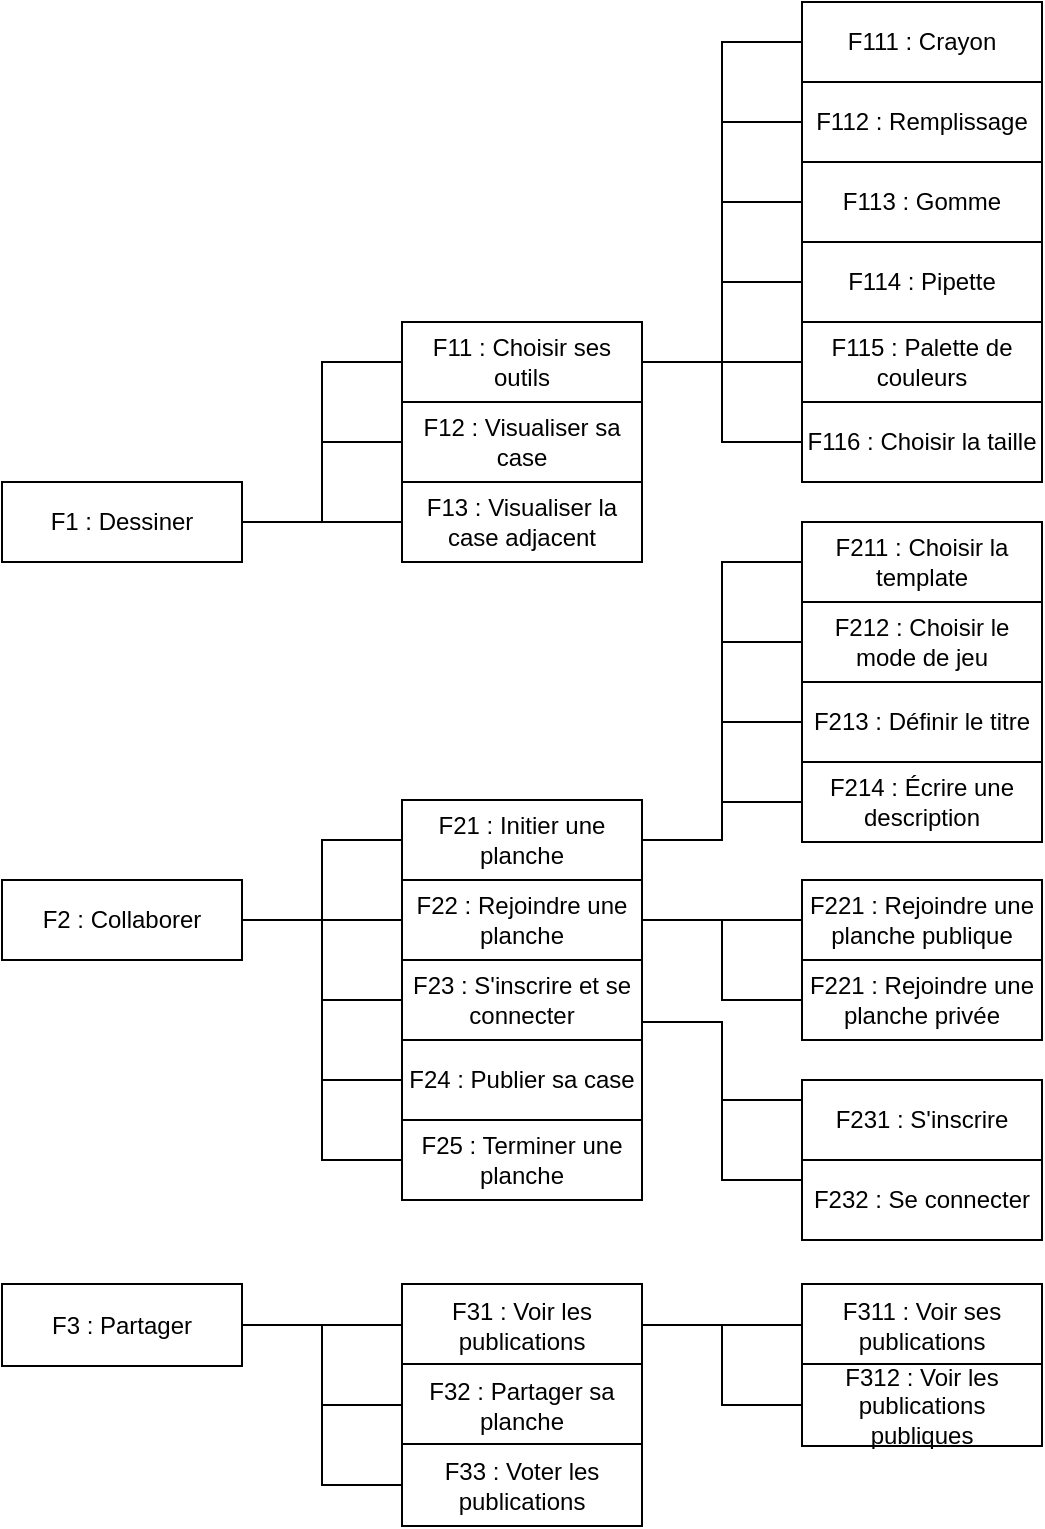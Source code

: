 <mxfile version="13.7.9" type="device"><diagram id="JySwimGWojjdrn4nQhIW" name="Page-1"><mxGraphModel dx="1422" dy="806" grid="1" gridSize="10" guides="1" tooltips="1" connect="1" arrows="1" fold="1" page="1" pageScale="1" pageWidth="850" pageHeight="1100" math="0" shadow="0"><root><mxCell id="0"/><mxCell id="1" parent="0"/><mxCell id="AzIKr4bs9a29x3UgIk9P-8" style="edgeStyle=orthogonalEdgeStyle;rounded=0;orthogonalLoop=1;jettySize=auto;html=1;entryX=0;entryY=0.5;entryDx=0;entryDy=0;endArrow=none;endFill=0;" edge="1" parent="1" source="AzIKr4bs9a29x3UgIk9P-1" target="AzIKr4bs9a29x3UgIk9P-6"><mxGeometry relative="1" as="geometry"/></mxCell><mxCell id="AzIKr4bs9a29x3UgIk9P-9" style="edgeStyle=orthogonalEdgeStyle;rounded=0;orthogonalLoop=1;jettySize=auto;html=1;entryX=0;entryY=0.5;entryDx=0;entryDy=0;endArrow=none;endFill=0;" edge="1" parent="1" source="AzIKr4bs9a29x3UgIk9P-1" target="AzIKr4bs9a29x3UgIk9P-5"><mxGeometry relative="1" as="geometry"/></mxCell><mxCell id="AzIKr4bs9a29x3UgIk9P-10" style="edgeStyle=orthogonalEdgeStyle;rounded=0;orthogonalLoop=1;jettySize=auto;html=1;entryX=0;entryY=0.5;entryDx=0;entryDy=0;endArrow=none;endFill=0;" edge="1" parent="1" source="AzIKr4bs9a29x3UgIk9P-1" target="AzIKr4bs9a29x3UgIk9P-7"><mxGeometry relative="1" as="geometry"/></mxCell><mxCell id="AzIKr4bs9a29x3UgIk9P-1" value="F1 : Dessiner" style="rounded=0;whiteSpace=wrap;html=1;" vertex="1" parent="1"><mxGeometry x="40" y="320" width="120" height="40" as="geometry"/></mxCell><mxCell id="AzIKr4bs9a29x3UgIk9P-14" style="edgeStyle=orthogonalEdgeStyle;rounded=0;orthogonalLoop=1;jettySize=auto;html=1;entryX=0;entryY=0.5;entryDx=0;entryDy=0;endArrow=none;endFill=0;" edge="1" parent="1" source="AzIKr4bs9a29x3UgIk9P-3" target="AzIKr4bs9a29x3UgIk9P-11"><mxGeometry relative="1" as="geometry"/></mxCell><mxCell id="AzIKr4bs9a29x3UgIk9P-15" style="edgeStyle=orthogonalEdgeStyle;rounded=0;orthogonalLoop=1;jettySize=auto;html=1;entryX=0;entryY=0.5;entryDx=0;entryDy=0;endArrow=none;endFill=0;" edge="1" parent="1" source="AzIKr4bs9a29x3UgIk9P-3" target="AzIKr4bs9a29x3UgIk9P-12"><mxGeometry relative="1" as="geometry"/></mxCell><mxCell id="AzIKr4bs9a29x3UgIk9P-16" style="edgeStyle=orthogonalEdgeStyle;rounded=0;orthogonalLoop=1;jettySize=auto;html=1;entryX=0;entryY=0.5;entryDx=0;entryDy=0;endArrow=none;endFill=0;" edge="1" parent="1" source="AzIKr4bs9a29x3UgIk9P-3" target="AzIKr4bs9a29x3UgIk9P-13"><mxGeometry relative="1" as="geometry"/></mxCell><mxCell id="AzIKr4bs9a29x3UgIk9P-28" style="edgeStyle=orthogonalEdgeStyle;rounded=0;orthogonalLoop=1;jettySize=auto;html=1;entryX=0;entryY=0.5;entryDx=0;entryDy=0;endArrow=none;endFill=0;" edge="1" parent="1" source="AzIKr4bs9a29x3UgIk9P-3" target="AzIKr4bs9a29x3UgIk9P-27"><mxGeometry relative="1" as="geometry"/></mxCell><mxCell id="AzIKr4bs9a29x3UgIk9P-67" style="edgeStyle=orthogonalEdgeStyle;rounded=0;orthogonalLoop=1;jettySize=auto;html=1;entryX=0;entryY=0.5;entryDx=0;entryDy=0;endArrow=none;endFill=0;" edge="1" parent="1" source="AzIKr4bs9a29x3UgIk9P-3" target="AzIKr4bs9a29x3UgIk9P-66"><mxGeometry relative="1" as="geometry"/></mxCell><mxCell id="AzIKr4bs9a29x3UgIk9P-3" value="F2 : Collaborer" style="rounded=0;whiteSpace=wrap;html=1;" vertex="1" parent="1"><mxGeometry x="40" y="519" width="120" height="40" as="geometry"/></mxCell><mxCell id="AzIKr4bs9a29x3UgIk9P-29" style="edgeStyle=orthogonalEdgeStyle;rounded=0;orthogonalLoop=1;jettySize=auto;html=1;entryX=0;entryY=0.5;entryDx=0;entryDy=0;endArrow=none;endFill=0;" edge="1" parent="1" source="AzIKr4bs9a29x3UgIk9P-4" target="AzIKr4bs9a29x3UgIk9P-25"><mxGeometry relative="1" as="geometry"/></mxCell><mxCell id="AzIKr4bs9a29x3UgIk9P-30" style="edgeStyle=orthogonalEdgeStyle;rounded=0;orthogonalLoop=1;jettySize=auto;html=1;entryX=0;entryY=0.5;entryDx=0;entryDy=0;endArrow=none;endFill=0;" edge="1" parent="1" source="AzIKr4bs9a29x3UgIk9P-4" target="AzIKr4bs9a29x3UgIk9P-26"><mxGeometry relative="1" as="geometry"/></mxCell><mxCell id="AzIKr4bs9a29x3UgIk9P-36" style="edgeStyle=orthogonalEdgeStyle;rounded=0;orthogonalLoop=1;jettySize=auto;html=1;entryX=0;entryY=0.5;entryDx=0;entryDy=0;endArrow=none;endFill=0;" edge="1" parent="1" source="AzIKr4bs9a29x3UgIk9P-4" target="AzIKr4bs9a29x3UgIk9P-35"><mxGeometry relative="1" as="geometry"/></mxCell><mxCell id="AzIKr4bs9a29x3UgIk9P-4" value="F3 : Partager" style="rounded=0;whiteSpace=wrap;html=1;" vertex="1" parent="1"><mxGeometry x="40" y="721" width="120" height="41" as="geometry"/></mxCell><mxCell id="AzIKr4bs9a29x3UgIk9P-40" style="edgeStyle=orthogonalEdgeStyle;rounded=0;orthogonalLoop=1;jettySize=auto;html=1;entryX=0;entryY=0.5;entryDx=0;entryDy=0;endArrow=none;endFill=0;" edge="1" parent="1" source="AzIKr4bs9a29x3UgIk9P-5" target="AzIKr4bs9a29x3UgIk9P-37"><mxGeometry relative="1" as="geometry"/></mxCell><mxCell id="AzIKr4bs9a29x3UgIk9P-41" style="edgeStyle=orthogonalEdgeStyle;rounded=0;orthogonalLoop=1;jettySize=auto;html=1;endArrow=none;endFill=0;" edge="1" parent="1" source="AzIKr4bs9a29x3UgIk9P-5" target="AzIKr4bs9a29x3UgIk9P-38"><mxGeometry relative="1" as="geometry"/></mxCell><mxCell id="AzIKr4bs9a29x3UgIk9P-42" style="edgeStyle=orthogonalEdgeStyle;rounded=0;orthogonalLoop=1;jettySize=auto;html=1;entryX=0;entryY=0.5;entryDx=0;entryDy=0;endArrow=none;endFill=0;" edge="1" parent="1" source="AzIKr4bs9a29x3UgIk9P-5" target="AzIKr4bs9a29x3UgIk9P-39"><mxGeometry relative="1" as="geometry"/></mxCell><mxCell id="AzIKr4bs9a29x3UgIk9P-44" style="edgeStyle=orthogonalEdgeStyle;rounded=0;orthogonalLoop=1;jettySize=auto;html=1;entryX=0;entryY=0.5;entryDx=0;entryDy=0;endArrow=none;endFill=0;" edge="1" parent="1" source="AzIKr4bs9a29x3UgIk9P-5" target="AzIKr4bs9a29x3UgIk9P-38"><mxGeometry relative="1" as="geometry"/></mxCell><mxCell id="AzIKr4bs9a29x3UgIk9P-50" style="edgeStyle=orthogonalEdgeStyle;rounded=0;orthogonalLoop=1;jettySize=auto;html=1;entryX=0;entryY=0.5;entryDx=0;entryDy=0;endArrow=none;endFill=0;" edge="1" parent="1" source="AzIKr4bs9a29x3UgIk9P-5" target="AzIKr4bs9a29x3UgIk9P-48"><mxGeometry relative="1" as="geometry"/></mxCell><mxCell id="AzIKr4bs9a29x3UgIk9P-57" style="edgeStyle=orthogonalEdgeStyle;rounded=0;orthogonalLoop=1;jettySize=auto;html=1;entryX=0;entryY=0.5;entryDx=0;entryDy=0;endArrow=none;endFill=0;" edge="1" parent="1" source="AzIKr4bs9a29x3UgIk9P-5" target="AzIKr4bs9a29x3UgIk9P-56"><mxGeometry relative="1" as="geometry"/></mxCell><mxCell id="AzIKr4bs9a29x3UgIk9P-71" style="edgeStyle=orthogonalEdgeStyle;rounded=0;orthogonalLoop=1;jettySize=auto;html=1;entryX=0;entryY=0.5;entryDx=0;entryDy=0;endArrow=none;endFill=0;" edge="1" parent="1" source="AzIKr4bs9a29x3UgIk9P-5" target="AzIKr4bs9a29x3UgIk9P-70"><mxGeometry relative="1" as="geometry"/></mxCell><mxCell id="AzIKr4bs9a29x3UgIk9P-5" value="F11 : Choisir ses outils" style="rounded=0;whiteSpace=wrap;html=1;" vertex="1" parent="1"><mxGeometry x="240" y="240" width="120" height="40" as="geometry"/></mxCell><mxCell id="AzIKr4bs9a29x3UgIk9P-6" value="F12 : Visualiser sa case" style="rounded=0;whiteSpace=wrap;html=1;" vertex="1" parent="1"><mxGeometry x="240" y="280" width="120" height="40" as="geometry"/></mxCell><mxCell id="AzIKr4bs9a29x3UgIk9P-7" value="F13 : Visualiser la case adjacent" style="rounded=0;whiteSpace=wrap;html=1;" vertex="1" parent="1"><mxGeometry x="240" y="320" width="120" height="40" as="geometry"/></mxCell><mxCell id="AzIKr4bs9a29x3UgIk9P-59" style="edgeStyle=orthogonalEdgeStyle;rounded=0;orthogonalLoop=1;jettySize=auto;html=1;entryX=0;entryY=0.5;entryDx=0;entryDy=0;endArrow=none;endFill=0;" edge="1" parent="1" source="AzIKr4bs9a29x3UgIk9P-11" target="AzIKr4bs9a29x3UgIk9P-58"><mxGeometry relative="1" as="geometry"/></mxCell><mxCell id="AzIKr4bs9a29x3UgIk9P-61" style="edgeStyle=orthogonalEdgeStyle;rounded=0;orthogonalLoop=1;jettySize=auto;html=1;endArrow=none;endFill=0;" edge="1" parent="1" source="AzIKr4bs9a29x3UgIk9P-11" target="AzIKr4bs9a29x3UgIk9P-60"><mxGeometry relative="1" as="geometry"><Array as="points"><mxPoint x="400" y="499"/><mxPoint x="400" y="400"/></Array></mxGeometry></mxCell><mxCell id="AzIKr4bs9a29x3UgIk9P-64" style="edgeStyle=orthogonalEdgeStyle;rounded=0;orthogonalLoop=1;jettySize=auto;html=1;entryX=0;entryY=0.5;entryDx=0;entryDy=0;endArrow=none;endFill=0;" edge="1" parent="1" source="AzIKr4bs9a29x3UgIk9P-11" target="AzIKr4bs9a29x3UgIk9P-62"><mxGeometry relative="1" as="geometry"/></mxCell><mxCell id="AzIKr4bs9a29x3UgIk9P-65" style="edgeStyle=orthogonalEdgeStyle;rounded=0;orthogonalLoop=1;jettySize=auto;html=1;endArrow=none;endFill=0;" edge="1" parent="1" source="AzIKr4bs9a29x3UgIk9P-11" target="AzIKr4bs9a29x3UgIk9P-63"><mxGeometry relative="1" as="geometry"/></mxCell><mxCell id="AzIKr4bs9a29x3UgIk9P-11" value="F21 : Initier une planche" style="rounded=0;whiteSpace=wrap;html=1;" vertex="1" parent="1"><mxGeometry x="240" y="479" width="120" height="40" as="geometry"/></mxCell><mxCell id="AzIKr4bs9a29x3UgIk9P-19" style="edgeStyle=orthogonalEdgeStyle;rounded=0;orthogonalLoop=1;jettySize=auto;html=1;entryX=0;entryY=0.5;entryDx=0;entryDy=0;endArrow=none;endFill=0;" edge="1" parent="1" source="AzIKr4bs9a29x3UgIk9P-12" target="AzIKr4bs9a29x3UgIk9P-18"><mxGeometry relative="1" as="geometry"/></mxCell><mxCell id="AzIKr4bs9a29x3UgIk9P-20" style="edgeStyle=orthogonalEdgeStyle;rounded=0;orthogonalLoop=1;jettySize=auto;html=1;endArrow=none;endFill=0;" edge="1" parent="1" source="AzIKr4bs9a29x3UgIk9P-12" target="AzIKr4bs9a29x3UgIk9P-17"><mxGeometry relative="1" as="geometry"/></mxCell><mxCell id="AzIKr4bs9a29x3UgIk9P-12" value="F22 : Rejoindre une planche" style="rounded=0;whiteSpace=wrap;html=1;" vertex="1" parent="1"><mxGeometry x="240" y="519" width="120" height="40" as="geometry"/></mxCell><mxCell id="AzIKr4bs9a29x3UgIk9P-23" style="edgeStyle=orthogonalEdgeStyle;rounded=0;orthogonalLoop=1;jettySize=auto;html=1;entryX=0;entryY=0.5;entryDx=0;entryDy=0;endArrow=none;endFill=0;" edge="1" parent="1" source="AzIKr4bs9a29x3UgIk9P-13" target="AzIKr4bs9a29x3UgIk9P-21"><mxGeometry relative="1" as="geometry"><Array as="points"><mxPoint x="400" y="590"/><mxPoint x="400" y="629"/></Array></mxGeometry></mxCell><mxCell id="AzIKr4bs9a29x3UgIk9P-24" style="edgeStyle=orthogonalEdgeStyle;rounded=0;orthogonalLoop=1;jettySize=auto;html=1;entryX=0;entryY=0.5;entryDx=0;entryDy=0;endArrow=none;endFill=0;" edge="1" parent="1" source="AzIKr4bs9a29x3UgIk9P-13" target="AzIKr4bs9a29x3UgIk9P-22"><mxGeometry relative="1" as="geometry"><Array as="points"><mxPoint x="400" y="590"/><mxPoint x="400" y="669"/></Array></mxGeometry></mxCell><mxCell id="AzIKr4bs9a29x3UgIk9P-13" value="F23 : S'inscrire et se connecter" style="rounded=0;whiteSpace=wrap;html=1;" vertex="1" parent="1"><mxGeometry x="240" y="559" width="120" height="40" as="geometry"/></mxCell><mxCell id="AzIKr4bs9a29x3UgIk9P-17" value="F221 : Rejoindre une planche publique" style="rounded=0;whiteSpace=wrap;html=1;" vertex="1" parent="1"><mxGeometry x="440" y="519" width="120" height="40" as="geometry"/></mxCell><mxCell id="AzIKr4bs9a29x3UgIk9P-18" value="F221 : Rejoindre une planche privée" style="rounded=0;whiteSpace=wrap;html=1;" vertex="1" parent="1"><mxGeometry x="440" y="559" width="120" height="40" as="geometry"/></mxCell><mxCell id="AzIKr4bs9a29x3UgIk9P-21" value="F231 : S'inscrire" style="rounded=0;whiteSpace=wrap;html=1;" vertex="1" parent="1"><mxGeometry x="440" y="619" width="120" height="40" as="geometry"/></mxCell><mxCell id="AzIKr4bs9a29x3UgIk9P-22" value="F232 : Se connecter" style="rounded=0;whiteSpace=wrap;html=1;" vertex="1" parent="1"><mxGeometry x="440" y="659" width="120" height="40" as="geometry"/></mxCell><mxCell id="AzIKr4bs9a29x3UgIk9P-33" style="edgeStyle=orthogonalEdgeStyle;rounded=0;orthogonalLoop=1;jettySize=auto;html=1;entryX=0;entryY=0.5;entryDx=0;entryDy=0;endArrow=none;endFill=0;" edge="1" parent="1" source="AzIKr4bs9a29x3UgIk9P-25" target="AzIKr4bs9a29x3UgIk9P-31"><mxGeometry relative="1" as="geometry"/></mxCell><mxCell id="AzIKr4bs9a29x3UgIk9P-34" style="edgeStyle=orthogonalEdgeStyle;rounded=0;orthogonalLoop=1;jettySize=auto;html=1;entryX=0;entryY=0.5;entryDx=0;entryDy=0;endArrow=none;endFill=0;" edge="1" parent="1" source="AzIKr4bs9a29x3UgIk9P-25" target="AzIKr4bs9a29x3UgIk9P-32"><mxGeometry relative="1" as="geometry"/></mxCell><mxCell id="AzIKr4bs9a29x3UgIk9P-25" value="F31 : Voir les publications" style="rounded=0;whiteSpace=wrap;html=1;" vertex="1" parent="1"><mxGeometry x="240" y="721" width="120" height="41" as="geometry"/></mxCell><mxCell id="AzIKr4bs9a29x3UgIk9P-26" value="F32 : Partager sa planche" style="rounded=0;whiteSpace=wrap;html=1;" vertex="1" parent="1"><mxGeometry x="240" y="761" width="120" height="41" as="geometry"/></mxCell><mxCell id="AzIKr4bs9a29x3UgIk9P-27" value="F24 : Publier sa case" style="rounded=0;whiteSpace=wrap;html=1;" vertex="1" parent="1"><mxGeometry x="240" y="599" width="120" height="40" as="geometry"/></mxCell><mxCell id="AzIKr4bs9a29x3UgIk9P-31" value="F311 : Voir ses publications" style="rounded=0;whiteSpace=wrap;html=1;" vertex="1" parent="1"><mxGeometry x="440" y="721" width="120" height="41" as="geometry"/></mxCell><mxCell id="AzIKr4bs9a29x3UgIk9P-32" value="F312 : Voir les publications publiques" style="rounded=0;whiteSpace=wrap;html=1;" vertex="1" parent="1"><mxGeometry x="440" y="761" width="120" height="41" as="geometry"/></mxCell><mxCell id="AzIKr4bs9a29x3UgIk9P-35" value="F33 : Voter les publications" style="rounded=0;whiteSpace=wrap;html=1;" vertex="1" parent="1"><mxGeometry x="240" y="801" width="120" height="41" as="geometry"/></mxCell><mxCell id="AzIKr4bs9a29x3UgIk9P-37" value="F111 : Crayon" style="rounded=0;whiteSpace=wrap;html=1;" vertex="1" parent="1"><mxGeometry x="440" y="80" width="120" height="40" as="geometry"/></mxCell><mxCell id="AzIKr4bs9a29x3UgIk9P-38" value="F113 : Gomme" style="rounded=0;whiteSpace=wrap;html=1;" vertex="1" parent="1"><mxGeometry x="440" y="160" width="120" height="40" as="geometry"/></mxCell><mxCell id="AzIKr4bs9a29x3UgIk9P-39" value="F112 : Remplissage" style="rounded=0;whiteSpace=wrap;html=1;" vertex="1" parent="1"><mxGeometry x="440" y="120" width="120" height="40" as="geometry"/></mxCell><mxCell id="AzIKr4bs9a29x3UgIk9P-48" value="F114 : Pipette" style="rounded=0;whiteSpace=wrap;html=1;" vertex="1" parent="1"><mxGeometry x="440" y="200" width="120" height="40" as="geometry"/></mxCell><mxCell id="AzIKr4bs9a29x3UgIk9P-56" value="F115 : Palette de couleurs" style="rounded=0;whiteSpace=wrap;html=1;" vertex="1" parent="1"><mxGeometry x="440" y="240" width="120" height="40" as="geometry"/></mxCell><mxCell id="AzIKr4bs9a29x3UgIk9P-58" value="F211 : Choisir la template" style="rounded=0;whiteSpace=wrap;html=1;" vertex="1" parent="1"><mxGeometry x="440" y="340" width="120" height="40" as="geometry"/></mxCell><mxCell id="AzIKr4bs9a29x3UgIk9P-60" value="F212 : Choisir le mode de jeu" style="rounded=0;whiteSpace=wrap;html=1;" vertex="1" parent="1"><mxGeometry x="440" y="380" width="120" height="40" as="geometry"/></mxCell><mxCell id="AzIKr4bs9a29x3UgIk9P-62" value="F213 : Définir le titre" style="rounded=0;whiteSpace=wrap;html=1;" vertex="1" parent="1"><mxGeometry x="440" y="420" width="120" height="40" as="geometry"/></mxCell><mxCell id="AzIKr4bs9a29x3UgIk9P-63" value="F214 : Écrire une description" style="rounded=0;whiteSpace=wrap;html=1;" vertex="1" parent="1"><mxGeometry x="440" y="460" width="120" height="40" as="geometry"/></mxCell><mxCell id="AzIKr4bs9a29x3UgIk9P-66" value="F25 : Terminer une planche" style="rounded=0;whiteSpace=wrap;html=1;" vertex="1" parent="1"><mxGeometry x="240" y="639" width="120" height="40" as="geometry"/></mxCell><mxCell id="AzIKr4bs9a29x3UgIk9P-70" value="F116 : Choisir la taille" style="rounded=0;whiteSpace=wrap;html=1;" vertex="1" parent="1"><mxGeometry x="440" y="280" width="120" height="40" as="geometry"/></mxCell></root></mxGraphModel></diagram></mxfile>